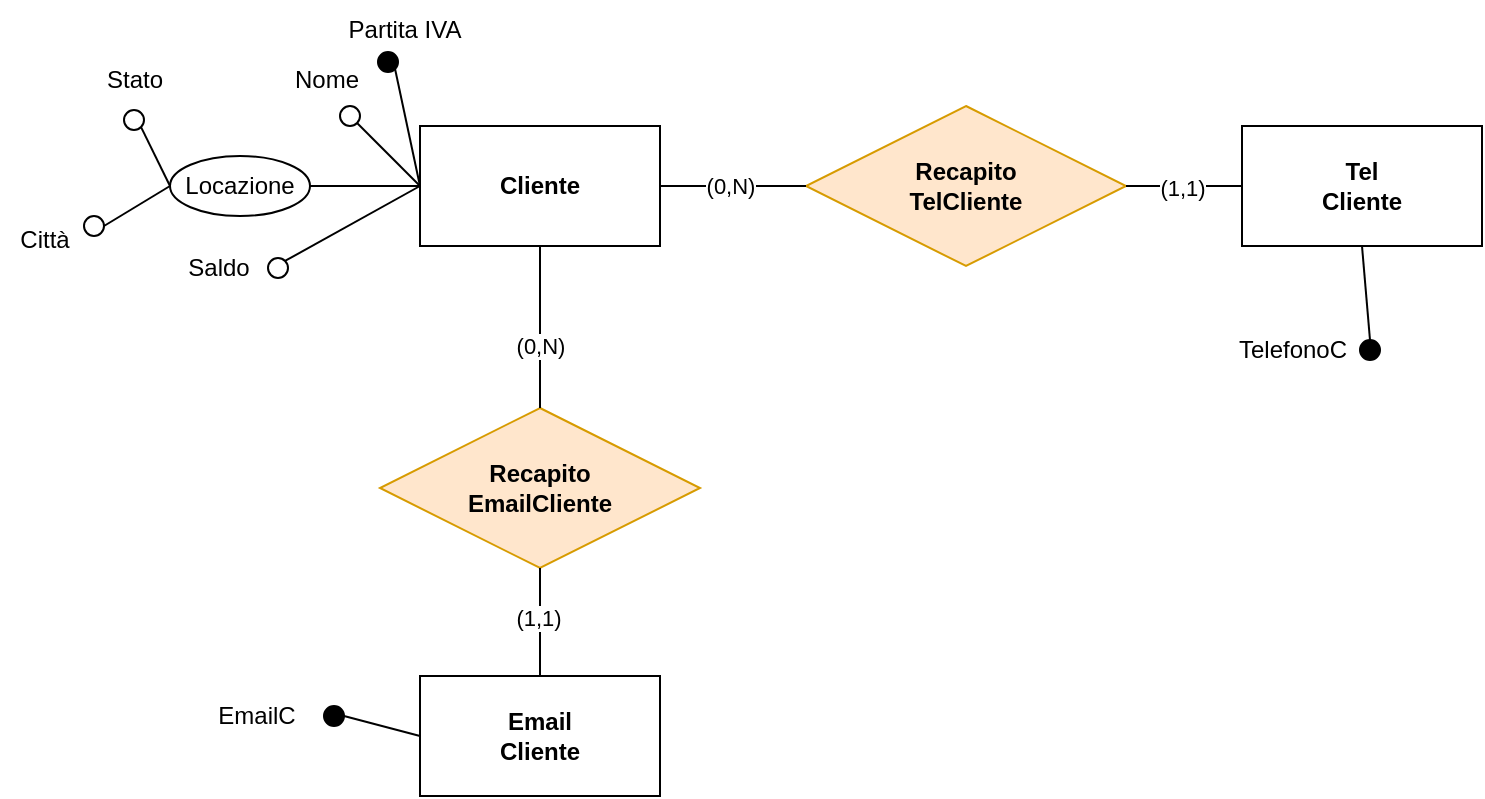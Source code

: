 <mxfile version="20.2.3" type="device"><diagram id="dl30c6Od1xxuoknDg2VW" name="Pagina-1"><mxGraphModel dx="1038" dy="641" grid="0" gridSize="10" guides="1" tooltips="1" connect="1" arrows="1" fold="1" page="1" pageScale="1" pageWidth="827" pageHeight="1169" math="0" shadow="0"><root><mxCell id="0"/><mxCell id="1" parent="0"/><mxCell id="t3BoIT1Px_faqD17NIAX-1" value="&lt;b&gt;Cliente&lt;/b&gt;" style="rounded=0;whiteSpace=wrap;html=1;" parent="1" vertex="1"><mxGeometry x="257" y="378" width="120" height="60" as="geometry"/></mxCell><mxCell id="t3BoIT1Px_faqD17NIAX-4" value="" style="ellipse;whiteSpace=wrap;html=1;aspect=fixed;" parent="1" vertex="1"><mxGeometry x="217" y="368" width="10" height="10" as="geometry"/></mxCell><mxCell id="t3BoIT1Px_faqD17NIAX-5" value="Nome" style="text;html=1;align=center;verticalAlign=middle;resizable=0;points=[];autosize=1;strokeColor=none;fillColor=none;" parent="1" vertex="1"><mxGeometry x="180" y="340" width="60" height="30" as="geometry"/></mxCell><mxCell id="t3BoIT1Px_faqD17NIAX-6" value="" style="ellipse;whiteSpace=wrap;html=1;aspect=fixed;fillColor=#000000;" parent="1" vertex="1"><mxGeometry x="236" y="341" width="10" height="10" as="geometry"/></mxCell><mxCell id="t3BoIT1Px_faqD17NIAX-7" value="" style="ellipse;whiteSpace=wrap;html=1;aspect=fixed;" parent="1" vertex="1"><mxGeometry x="109" y="370" width="10" height="10" as="geometry"/></mxCell><mxCell id="t3BoIT1Px_faqD17NIAX-9" value="" style="ellipse;whiteSpace=wrap;html=1;aspect=fixed;" parent="1" vertex="1"><mxGeometry x="181" y="444" width="10" height="10" as="geometry"/></mxCell><mxCell id="t3BoIT1Px_faqD17NIAX-10" value="Locazione" style="ellipse;whiteSpace=wrap;html=1;fillColor=#FFFFFF;" parent="1" vertex="1"><mxGeometry x="132" y="393" width="70" height="30" as="geometry"/></mxCell><mxCell id="t3BoIT1Px_faqD17NIAX-11" value="Stato" style="text;html=1;align=center;verticalAlign=middle;resizable=0;points=[];autosize=1;strokeColor=none;fillColor=none;" parent="1" vertex="1"><mxGeometry x="89" y="340" width="50" height="30" as="geometry"/></mxCell><mxCell id="t3BoIT1Px_faqD17NIAX-12" value="" style="ellipse;whiteSpace=wrap;html=1;aspect=fixed;" parent="1" vertex="1"><mxGeometry x="89" y="423" width="10" height="10" as="geometry"/></mxCell><mxCell id="t3BoIT1Px_faqD17NIAX-16" value="Saldo" style="text;html=1;align=center;verticalAlign=middle;resizable=0;points=[];autosize=1;strokeColor=none;fillColor=none;" parent="1" vertex="1"><mxGeometry x="131" y="434" width="50" height="30" as="geometry"/></mxCell><mxCell id="t3BoIT1Px_faqD17NIAX-17" value="Partita IVA" style="text;html=1;align=center;verticalAlign=middle;resizable=0;points=[];autosize=1;strokeColor=none;fillColor=none;" parent="1" vertex="1"><mxGeometry x="209" y="315" width="80" height="30" as="geometry"/></mxCell><mxCell id="t3BoIT1Px_faqD17NIAX-18" value="" style="endArrow=none;html=1;rounded=0;entryX=0;entryY=0.5;entryDx=0;entryDy=0;exitX=1;exitY=0.5;exitDx=0;exitDy=0;" parent="1" source="t3BoIT1Px_faqD17NIAX-10" target="t3BoIT1Px_faqD17NIAX-1" edge="1"><mxGeometry width="50" height="50" relative="1" as="geometry"><mxPoint x="419" y="550" as="sourcePoint"/><mxPoint x="469" y="500" as="targetPoint"/></mxGeometry></mxCell><mxCell id="t3BoIT1Px_faqD17NIAX-19" value="" style="endArrow=none;html=1;rounded=0;entryX=0;entryY=0.5;entryDx=0;entryDy=0;exitX=1;exitY=1;exitDx=0;exitDy=0;" parent="1" source="t3BoIT1Px_faqD17NIAX-4" target="t3BoIT1Px_faqD17NIAX-1" edge="1"><mxGeometry width="50" height="50" relative="1" as="geometry"><mxPoint x="212" y="418" as="sourcePoint"/><mxPoint x="267" y="418" as="targetPoint"/></mxGeometry></mxCell><mxCell id="t3BoIT1Px_faqD17NIAX-20" value="" style="endArrow=none;html=1;rounded=0;entryX=0;entryY=0.5;entryDx=0;entryDy=0;exitX=1;exitY=1;exitDx=0;exitDy=0;" parent="1" source="t3BoIT1Px_faqD17NIAX-6" target="t3BoIT1Px_faqD17NIAX-1" edge="1"><mxGeometry width="50" height="50" relative="1" as="geometry"><mxPoint x="235.536" y="386.536" as="sourcePoint"/><mxPoint x="267" y="418" as="targetPoint"/></mxGeometry></mxCell><mxCell id="t3BoIT1Px_faqD17NIAX-26" value="" style="endArrow=none;html=1;rounded=0;entryX=1;entryY=1;entryDx=0;entryDy=0;exitX=0;exitY=0.5;exitDx=0;exitDy=0;" parent="1" source="t3BoIT1Px_faqD17NIAX-10" target="t3BoIT1Px_faqD17NIAX-7" edge="1"><mxGeometry width="50" height="50" relative="1" as="geometry"><mxPoint x="419" y="550" as="sourcePoint"/><mxPoint x="469" y="500" as="targetPoint"/></mxGeometry></mxCell><mxCell id="t3BoIT1Px_faqD17NIAX-27" value="" style="endArrow=none;html=1;rounded=0;entryX=1;entryY=0.5;entryDx=0;entryDy=0;exitX=0;exitY=0.5;exitDx=0;exitDy=0;" parent="1" source="t3BoIT1Px_faqD17NIAX-10" target="t3BoIT1Px_faqD17NIAX-12" edge="1"><mxGeometry width="50" height="50" relative="1" as="geometry"><mxPoint x="142" y="418" as="sourcePoint"/><mxPoint x="127.536" y="388.536" as="targetPoint"/></mxGeometry></mxCell><mxCell id="t3BoIT1Px_faqD17NIAX-29" value="&lt;b&gt;Recapito&lt;br&gt;TelCliente&lt;br&gt;&lt;/b&gt;" style="rhombus;whiteSpace=wrap;html=1;fillColor=#ffe6cc;strokeColor=#d79b00;" parent="1" vertex="1"><mxGeometry x="450" y="368" width="160" height="80" as="geometry"/></mxCell><mxCell id="t3BoIT1Px_faqD17NIAX-30" value="&lt;b&gt;Recapito&lt;br&gt;EmailCliente&lt;br&gt;&lt;/b&gt;" style="rhombus;whiteSpace=wrap;html=1;fillColor=#ffe6cc;strokeColor=#d79b00;" parent="1" vertex="1"><mxGeometry x="237" y="519" width="160" height="80" as="geometry"/></mxCell><mxCell id="t3BoIT1Px_faqD17NIAX-31" value="Città" style="text;html=1;align=center;verticalAlign=middle;resizable=0;points=[];autosize=1;strokeColor=none;fillColor=none;" parent="1" vertex="1"><mxGeometry x="47" y="422" width="43" height="26" as="geometry"/></mxCell><mxCell id="t3BoIT1Px_faqD17NIAX-32" value="" style="endArrow=none;html=1;rounded=0;entryX=0;entryY=0.5;entryDx=0;entryDy=0;exitX=1;exitY=0;exitDx=0;exitDy=0;" parent="1" source="t3BoIT1Px_faqD17NIAX-9" target="t3BoIT1Px_faqD17NIAX-1" edge="1"><mxGeometry width="50" height="50" relative="1" as="geometry"><mxPoint x="314" y="589" as="sourcePoint"/><mxPoint x="364" y="539" as="targetPoint"/></mxGeometry></mxCell><mxCell id="t3BoIT1Px_faqD17NIAX-33" value="&lt;b&gt;Email&lt;br&gt;Cliente&lt;br&gt;&lt;/b&gt;" style="rounded=0;whiteSpace=wrap;html=1;" parent="1" vertex="1"><mxGeometry x="257" y="653" width="120" height="60" as="geometry"/></mxCell><mxCell id="t3BoIT1Px_faqD17NIAX-34" value="&lt;b&gt;Tel&lt;br&gt;Cliente&lt;br&gt;&lt;/b&gt;" style="rounded=0;whiteSpace=wrap;html=1;" parent="1" vertex="1"><mxGeometry x="668" y="378" width="120" height="60" as="geometry"/></mxCell><mxCell id="t3BoIT1Px_faqD17NIAX-35" value="" style="endArrow=none;html=1;rounded=0;entryX=0.5;entryY=1;entryDx=0;entryDy=0;exitX=0.5;exitY=0;exitDx=0;exitDy=0;" parent="1" source="t3BoIT1Px_faqD17NIAX-30" target="t3BoIT1Px_faqD17NIAX-1" edge="1"><mxGeometry width="50" height="50" relative="1" as="geometry"><mxPoint x="317" y="542" as="sourcePoint"/><mxPoint x="364" y="527" as="targetPoint"/></mxGeometry></mxCell><mxCell id="t3BoIT1Px_faqD17NIAX-41" value="(0,N)" style="edgeLabel;html=1;align=center;verticalAlign=middle;resizable=0;points=[];" parent="t3BoIT1Px_faqD17NIAX-35" vertex="1" connectable="0"><mxGeometry x="-0.222" y="3" relative="1" as="geometry"><mxPoint x="3" as="offset"/></mxGeometry></mxCell><mxCell id="t3BoIT1Px_faqD17NIAX-36" value="" style="endArrow=none;html=1;rounded=0;exitX=0.5;exitY=1;exitDx=0;exitDy=0;entryX=0.5;entryY=0;entryDx=0;entryDy=0;" parent="1" source="t3BoIT1Px_faqD17NIAX-30" target="t3BoIT1Px_faqD17NIAX-33" edge="1"><mxGeometry width="50" height="50" relative="1" as="geometry"><mxPoint x="314" y="577" as="sourcePoint"/><mxPoint x="364" y="527" as="targetPoint"/></mxGeometry></mxCell><mxCell id="t3BoIT1Px_faqD17NIAX-42" value="(1,1)" style="edgeLabel;html=1;align=center;verticalAlign=middle;resizable=0;points=[];" parent="t3BoIT1Px_faqD17NIAX-36" vertex="1" connectable="0"><mxGeometry x="-0.296" y="-1" relative="1" as="geometry"><mxPoint y="6" as="offset"/></mxGeometry></mxCell><mxCell id="t3BoIT1Px_faqD17NIAX-38" value="" style="endArrow=none;html=1;rounded=0;entryX=0;entryY=0.5;entryDx=0;entryDy=0;exitX=1;exitY=0.5;exitDx=0;exitDy=0;" parent="1" source="t3BoIT1Px_faqD17NIAX-1" target="t3BoIT1Px_faqD17NIAX-29" edge="1"><mxGeometry width="50" height="50" relative="1" as="geometry"><mxPoint x="314" y="577" as="sourcePoint"/><mxPoint x="364" y="527" as="targetPoint"/></mxGeometry></mxCell><mxCell id="t3BoIT1Px_faqD17NIAX-40" value="(0,N)" style="edgeLabel;html=1;align=center;verticalAlign=middle;resizable=0;points=[];" parent="t3BoIT1Px_faqD17NIAX-38" vertex="1" connectable="0"><mxGeometry x="-0.384" relative="1" as="geometry"><mxPoint x="12" as="offset"/></mxGeometry></mxCell><mxCell id="t3BoIT1Px_faqD17NIAX-39" value="" style="endArrow=none;html=1;rounded=0;entryX=0;entryY=0.5;entryDx=0;entryDy=0;exitX=1;exitY=0.5;exitDx=0;exitDy=0;" parent="1" source="t3BoIT1Px_faqD17NIAX-29" target="t3BoIT1Px_faqD17NIAX-34" edge="1"><mxGeometry width="50" height="50" relative="1" as="geometry"><mxPoint x="386" y="577" as="sourcePoint"/><mxPoint x="436" y="527" as="targetPoint"/></mxGeometry></mxCell><mxCell id="t3BoIT1Px_faqD17NIAX-43" value="(1,1)" style="edgeLabel;html=1;align=center;verticalAlign=middle;resizable=0;points=[];" parent="t3BoIT1Px_faqD17NIAX-39" vertex="1" connectable="0"><mxGeometry x="-0.557" y="-2" relative="1" as="geometry"><mxPoint x="15" y="-1" as="offset"/></mxGeometry></mxCell><mxCell id="t3BoIT1Px_faqD17NIAX-45" value="EmailC" style="text;html=1;align=center;verticalAlign=middle;resizable=0;points=[];autosize=1;strokeColor=none;fillColor=none;" parent="1" vertex="1"><mxGeometry x="146" y="660" width="57" height="26" as="geometry"/></mxCell><mxCell id="t3BoIT1Px_faqD17NIAX-48" value="" style="ellipse;whiteSpace=wrap;html=1;aspect=fixed;fillColor=#000000;" parent="1" vertex="1"><mxGeometry x="209" y="668" width="10" height="10" as="geometry"/></mxCell><mxCell id="t3BoIT1Px_faqD17NIAX-49" value="" style="endArrow=none;html=1;rounded=0;exitX=1;exitY=0.5;exitDx=0;exitDy=0;entryX=0;entryY=0.5;entryDx=0;entryDy=0;" parent="1" source="t3BoIT1Px_faqD17NIAX-48" target="t3BoIT1Px_faqD17NIAX-33" edge="1"><mxGeometry width="50" height="50" relative="1" as="geometry"><mxPoint x="386" y="565" as="sourcePoint"/><mxPoint x="436" y="515" as="targetPoint"/></mxGeometry></mxCell><mxCell id="t3BoIT1Px_faqD17NIAX-50" value="TelefonoC" style="text;html=1;align=center;verticalAlign=middle;resizable=0;points=[];autosize=1;strokeColor=none;fillColor=none;" parent="1" vertex="1"><mxGeometry x="657" y="477" width="72" height="26" as="geometry"/></mxCell><mxCell id="t3BoIT1Px_faqD17NIAX-51" value="" style="ellipse;whiteSpace=wrap;html=1;aspect=fixed;fillColor=#000000;" parent="1" vertex="1"><mxGeometry x="727" y="485" width="10" height="10" as="geometry"/></mxCell><mxCell id="t3BoIT1Px_faqD17NIAX-52" value="" style="endArrow=none;html=1;rounded=0;entryX=0.5;entryY=1;entryDx=0;entryDy=0;exitX=0.5;exitY=0;exitDx=0;exitDy=0;" parent="1" source="t3BoIT1Px_faqD17NIAX-51" target="t3BoIT1Px_faqD17NIAX-34" edge="1"><mxGeometry width="50" height="50" relative="1" as="geometry"><mxPoint x="546" y="553" as="sourcePoint"/><mxPoint x="596" y="503" as="targetPoint"/></mxGeometry></mxCell></root></mxGraphModel></diagram></mxfile>